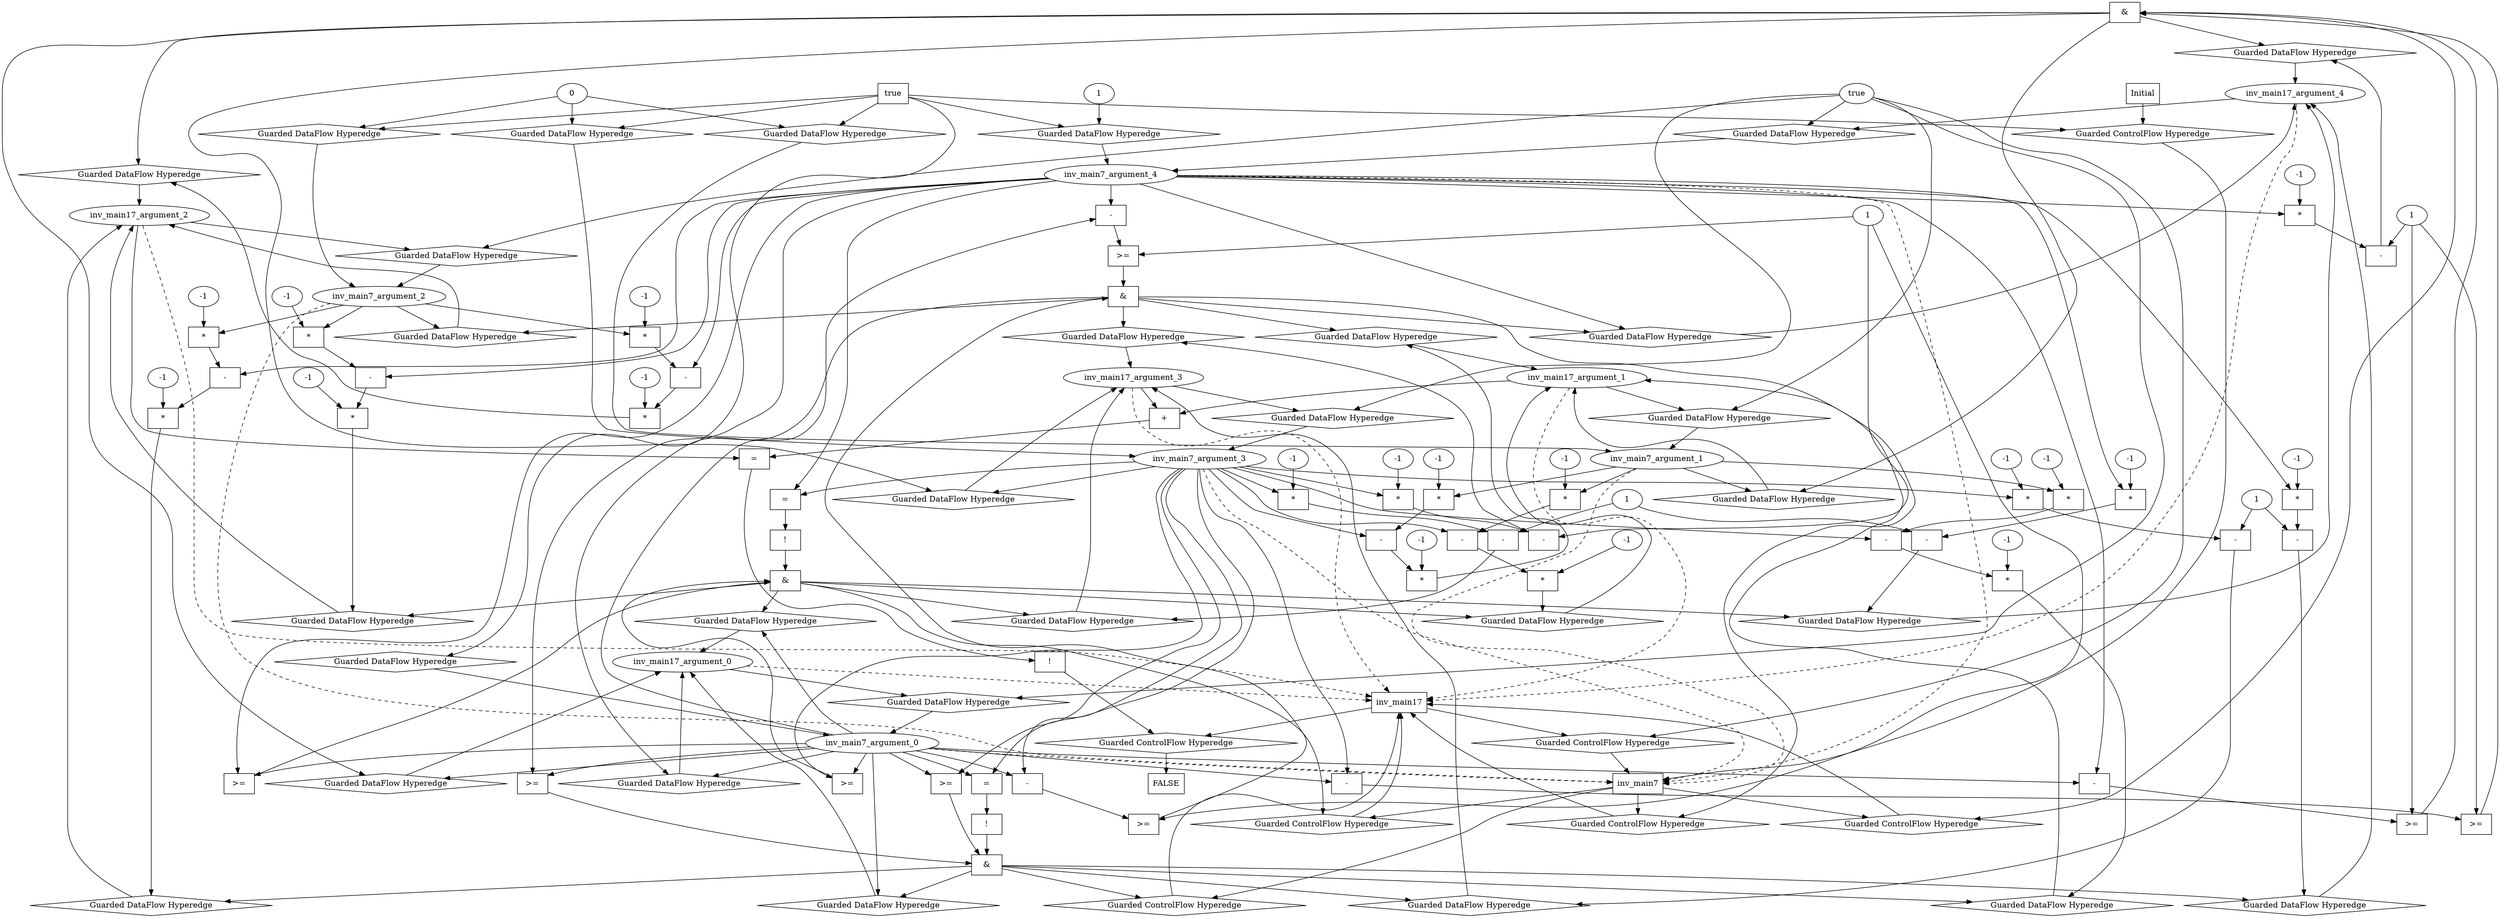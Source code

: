 digraph dag {
inv_main17 [label="inv_main17" shape="rect"];
inv_main7 [label="inv_main7" shape="rect"];
FALSE [label="FALSE" shape="rect"];
Initial [label="Initial" shape="rect"];
ControlFowHyperEdge_0 [label="Guarded ControlFlow Hyperedge" shape="diamond"];
Initial -> ControlFowHyperEdge_0[label=""]
ControlFowHyperEdge_0 -> inv_main7[label=""]
ControlFowHyperEdge_1 [label="Guarded ControlFlow Hyperedge" shape="diamond"];
inv_main17 -> ControlFowHyperEdge_1[label=""]
ControlFowHyperEdge_1 -> inv_main7[label=""]
ControlFowHyperEdge_2 [label="Guarded ControlFlow Hyperedge" shape="diamond"];
inv_main7 -> ControlFowHyperEdge_2[label=""]
ControlFowHyperEdge_2 -> inv_main17[label=""]
ControlFowHyperEdge_3 [label="Guarded ControlFlow Hyperedge" shape="diamond"];
inv_main7 -> ControlFowHyperEdge_3[label=""]
ControlFowHyperEdge_3 -> inv_main17[label=""]
ControlFowHyperEdge_4 [label="Guarded ControlFlow Hyperedge" shape="diamond"];
inv_main7 -> ControlFowHyperEdge_4[label=""]
ControlFowHyperEdge_4 -> inv_main17[label=""]
ControlFowHyperEdge_5 [label="Guarded ControlFlow Hyperedge" shape="diamond"];
inv_main7 -> ControlFowHyperEdge_5[label=""]
ControlFowHyperEdge_5 -> inv_main17[label=""]
ControlFowHyperEdge_6 [label="Guarded ControlFlow Hyperedge" shape="diamond"];
inv_main17 -> ControlFowHyperEdge_6[label=""]
ControlFowHyperEdge_6 -> FALSE[label=""]
inv_main7_argument_0 [label="inv_main7_argument_0" shape="oval"];
inv_main7_argument_0 -> inv_main7[label="" style="dashed"]
inv_main7_argument_1 [label="inv_main7_argument_1" shape="oval"];
inv_main7_argument_1 -> inv_main7[label="" style="dashed"]
inv_main7_argument_2 [label="inv_main7_argument_2" shape="oval"];
inv_main7_argument_2 -> inv_main7[label="" style="dashed"]
inv_main7_argument_3 [label="inv_main7_argument_3" shape="oval"];
inv_main7_argument_3 -> inv_main7[label="" style="dashed"]
inv_main7_argument_4 [label="inv_main7_argument_4" shape="oval"];
inv_main7_argument_4 -> inv_main7[label="" style="dashed"]
inv_main17_argument_0 [label="inv_main17_argument_0" shape="oval"];
inv_main17_argument_0 -> inv_main17[label="" style="dashed"]
inv_main17_argument_1 [label="inv_main17_argument_1" shape="oval"];
inv_main17_argument_1 -> inv_main17[label="" style="dashed"]
inv_main17_argument_2 [label="inv_main17_argument_2" shape="oval"];
inv_main17_argument_2 -> inv_main17[label="" style="dashed"]
inv_main17_argument_3 [label="inv_main17_argument_3" shape="oval"];
inv_main17_argument_3 -> inv_main17[label="" style="dashed"]
inv_main17_argument_4 [label="inv_main17_argument_4" shape="oval"];
inv_main17_argument_4 -> inv_main17[label="" style="dashed"]

true_0 [label="true" shape="rect"];
true_0->ControlFowHyperEdge_0 [label=""];
xxxinv_main7___Initial_0xxxdataFlow_0_node_0 [label="0"];

xxxinv_main7___Initial_0xxxdataFlow_0_node_0->DataFowHyperEdge_0_inv_main7_argument_1 [label=""];

xxxinv_main7___Initial_0xxxdataFlow_0_node_0->DataFowHyperEdge_0_inv_main7_argument_2 [label=""];

xxxinv_main7___Initial_0xxxdataFlow_0_node_0->DataFowHyperEdge_0_inv_main7_argument_3 [label=""];
xxxinv_main7___Initial_0xxxdataFlow3_node_0 [label="1"];

xxxinv_main7___Initial_0xxxdataFlow3_node_0->DataFowHyperEdge_0_inv_main7_argument_4 [label=""];
xxxinv_main7___inv_main17_1xxxguard_0_node_0 [label="true"];

xxxinv_main7___inv_main17_1xxxguard_0_node_0->ControlFowHyperEdge_1 [label=""];
xxxinv_main17___inv_main7_2xxx_and [label="&" shape="rect"];
xxxinv_main17___inv_main7_2xxxguard_0_node_0 [label=">=" shape="rect"];
xxxinv_main17___inv_main7_2xxxguard_0_node_1 [label="-" shape="rect"];
xxxinv_main17___inv_main7_2xxxguard_0_node_1->xxxinv_main17___inv_main7_2xxxguard_0_node_0
xxxinv_main17___inv_main7_2xxxdataFlow1_node_1->xxxinv_main17___inv_main7_2xxxguard_0_node_0
inv_main7_argument_0->xxxinv_main17___inv_main7_2xxxguard_0_node_1
inv_main7_argument_4->xxxinv_main17___inv_main7_2xxxguard_0_node_1

xxxinv_main17___inv_main7_2xxxguard_0_node_0->xxxinv_main17___inv_main7_2xxx_and [label=""];
xxxinv_main17___inv_main7_2xxxguard1_node_0 [label=">=" shape="rect"];
xxxinv_main17___inv_main7_2xxxguard1_node_1 [label="-" shape="rect"];
xxxinv_main17___inv_main7_2xxxguard1_node_1->xxxinv_main17___inv_main7_2xxxguard1_node_0
xxxinv_main17___inv_main7_2xxxdataFlow1_node_1->xxxinv_main17___inv_main7_2xxxguard1_node_0
inv_main7_argument_3->xxxinv_main17___inv_main7_2xxxguard1_node_1
inv_main7_argument_0->xxxinv_main17___inv_main7_2xxxguard1_node_1

xxxinv_main17___inv_main7_2xxxguard1_node_0->xxxinv_main17___inv_main7_2xxx_and [label=""];
xxxinv_main17___inv_main7_2xxx_and->ControlFowHyperEdge_2 [label=""];
xxxinv_main17___inv_main7_2xxxdataFlow_0_node_0 [label="*" shape="rect"];
xxxinv_main17___inv_main7_2xxxdataFlow_0_node_1 [label="-1"];
xxxinv_main17___inv_main7_2xxxdataFlow_0_node_2 [label="-" shape="rect"];
xxxinv_main17___inv_main7_2xxxdataFlow_0_node_3 [label="*" shape="rect"];
xxxinv_main17___inv_main7_2xxxdataFlow_0_node_4 [label="-1"];
xxxinv_main17___inv_main7_2xxxdataFlow_0_node_1->xxxinv_main17___inv_main7_2xxxdataFlow_0_node_0
xxxinv_main17___inv_main7_2xxxdataFlow_0_node_2->xxxinv_main17___inv_main7_2xxxdataFlow_0_node_0
xxxinv_main17___inv_main7_2xxxdataFlow_0_node_3->xxxinv_main17___inv_main7_2xxxdataFlow_0_node_2
inv_main7_argument_4->xxxinv_main17___inv_main7_2xxxdataFlow_0_node_2
xxxinv_main17___inv_main7_2xxxdataFlow_0_node_4->xxxinv_main17___inv_main7_2xxxdataFlow_0_node_3
inv_main7_argument_2->xxxinv_main17___inv_main7_2xxxdataFlow_0_node_3

xxxinv_main17___inv_main7_2xxxdataFlow_0_node_0->DataFowHyperEdge_2_inv_main17_argument_2 [label=""];
xxxinv_main17___inv_main7_2xxxdataFlow1_node_0 [label="-" shape="rect"];
xxxinv_main17___inv_main7_2xxxdataFlow1_node_1 [label="1"];
xxxinv_main17___inv_main7_2xxxdataFlow1_node_2 [label="*" shape="rect"];
xxxinv_main17___inv_main7_2xxxdataFlow1_node_3 [label="-1"];
xxxinv_main17___inv_main7_2xxxdataFlow1_node_1->xxxinv_main17___inv_main7_2xxxdataFlow1_node_0
xxxinv_main17___inv_main7_2xxxdataFlow1_node_2->xxxinv_main17___inv_main7_2xxxdataFlow1_node_0
inv_main7_argument_4->xxxinv_main17___inv_main7_2xxxdataFlow1_node_2
xxxinv_main17___inv_main7_2xxxdataFlow1_node_3->xxxinv_main17___inv_main7_2xxxdataFlow1_node_2

xxxinv_main17___inv_main7_2xxxdataFlow1_node_0->DataFowHyperEdge_2_inv_main17_argument_4 [label=""];
xxxinv_main17___inv_main7_3xxx_and [label="&" shape="rect"];
xxxinv_main17___inv_main7_3xxxguard_0_node_0 [label=">=" shape="rect"];
xxxinv_main17___inv_main7_3xxxguard_0_node_1 [label="-" shape="rect"];
xxxinv_main17___inv_main7_3xxxguard_0_node_1->xxxinv_main17___inv_main7_3xxxguard_0_node_0
xxxinv_main17___inv_main7_3xxxdataFlow1_node_1->xxxinv_main17___inv_main7_3xxxguard_0_node_0
inv_main7_argument_4->xxxinv_main17___inv_main7_3xxxguard_0_node_1
inv_main7_argument_0->xxxinv_main17___inv_main7_3xxxguard_0_node_1

xxxinv_main17___inv_main7_3xxxguard_0_node_0->xxxinv_main17___inv_main7_3xxx_and [label=""];
xxxinv_main17___inv_main7_3xxxguard1_node_0 [label=">=" shape="rect"];
xxxinv_main17___inv_main7_3xxxguard1_node_1 [label="-" shape="rect"];
xxxinv_main17___inv_main7_3xxxguard1_node_1->xxxinv_main17___inv_main7_3xxxguard1_node_0
xxxinv_main17___inv_main7_3xxxdataFlow1_node_1->xxxinv_main17___inv_main7_3xxxguard1_node_0
inv_main7_argument_0->xxxinv_main17___inv_main7_3xxxguard1_node_1
inv_main7_argument_3->xxxinv_main17___inv_main7_3xxxguard1_node_1

xxxinv_main17___inv_main7_3xxxguard1_node_0->xxxinv_main17___inv_main7_3xxx_and [label=""];
xxxinv_main17___inv_main7_3xxx_and->ControlFowHyperEdge_3 [label=""];
xxxinv_main17___inv_main7_3xxxdataFlow_0_node_0 [label="*" shape="rect"];
xxxinv_main17___inv_main7_3xxxdataFlow_0_node_1 [label="-1"];
xxxinv_main17___inv_main7_3xxxdataFlow_0_node_2 [label="-" shape="rect"];
xxxinv_main17___inv_main7_3xxxdataFlow_0_node_3 [label="*" shape="rect"];
xxxinv_main17___inv_main7_3xxxdataFlow_0_node_4 [label="-1"];
xxxinv_main17___inv_main7_3xxxdataFlow_0_node_1->xxxinv_main17___inv_main7_3xxxdataFlow_0_node_0
xxxinv_main17___inv_main7_3xxxdataFlow_0_node_2->xxxinv_main17___inv_main7_3xxxdataFlow_0_node_0
xxxinv_main17___inv_main7_3xxxdataFlow_0_node_3->xxxinv_main17___inv_main7_3xxxdataFlow_0_node_2
inv_main7_argument_3->xxxinv_main17___inv_main7_3xxxdataFlow_0_node_2
xxxinv_main17___inv_main7_3xxxdataFlow_0_node_4->xxxinv_main17___inv_main7_3xxxdataFlow_0_node_3
inv_main7_argument_1->xxxinv_main17___inv_main7_3xxxdataFlow_0_node_3

xxxinv_main17___inv_main7_3xxxdataFlow_0_node_0->DataFowHyperEdge_3_inv_main17_argument_1 [label=""];
xxxinv_main17___inv_main7_3xxxdataFlow1_node_0 [label="-" shape="rect"];
xxxinv_main17___inv_main7_3xxxdataFlow1_node_1 [label="1"];
xxxinv_main17___inv_main7_3xxxdataFlow1_node_2 [label="*" shape="rect"];
xxxinv_main17___inv_main7_3xxxdataFlow1_node_3 [label="-1"];
xxxinv_main17___inv_main7_3xxxdataFlow1_node_1->xxxinv_main17___inv_main7_3xxxdataFlow1_node_0
xxxinv_main17___inv_main7_3xxxdataFlow1_node_2->xxxinv_main17___inv_main7_3xxxdataFlow1_node_0
inv_main7_argument_3->xxxinv_main17___inv_main7_3xxxdataFlow1_node_2
xxxinv_main17___inv_main7_3xxxdataFlow1_node_3->xxxinv_main17___inv_main7_3xxxdataFlow1_node_2

xxxinv_main17___inv_main7_3xxxdataFlow1_node_0->DataFowHyperEdge_3_inv_main17_argument_3 [label=""];
xxxinv_main17___inv_main7_4xxx_and [label="&" shape="rect"];
xxxinv_main17___inv_main7_4xxxguard_0_node_0 [label="!" shape="rect"];
xxxinv_main17___inv_main7_4xxxguard_0_node_1 [label="=" shape="rect"];
xxxinv_main17___inv_main7_4xxxguard_0_node_1->xxxinv_main17___inv_main7_4xxxguard_0_node_0
inv_main7_argument_4->xxxinv_main17___inv_main7_4xxxguard_0_node_1
inv_main7_argument_3->xxxinv_main17___inv_main7_4xxxguard_0_node_1

xxxinv_main17___inv_main7_4xxxguard_0_node_0->xxxinv_main17___inv_main7_4xxx_and [label=""];
xxxinv_main17___inv_main7_4xxxguard1_node_0 [label=">=" shape="rect"];
inv_main7_argument_0->xxxinv_main17___inv_main7_4xxxguard1_node_0
inv_main7_argument_4->xxxinv_main17___inv_main7_4xxxguard1_node_0

xxxinv_main17___inv_main7_4xxxguard1_node_0->xxxinv_main17___inv_main7_4xxx_and [label=""];
xxxinv_main17___inv_main7_4xxxguard2_node_0 [label=">=" shape="rect"];
inv_main7_argument_0->xxxinv_main17___inv_main7_4xxxguard2_node_0
inv_main7_argument_3->xxxinv_main17___inv_main7_4xxxguard2_node_0

xxxinv_main17___inv_main7_4xxxguard2_node_0->xxxinv_main17___inv_main7_4xxx_and [label=""];
xxxinv_main17___inv_main7_4xxx_and->ControlFowHyperEdge_4 [label=""];
xxxinv_main17___inv_main7_4xxxdataFlow_0_node_0 [label="*" shape="rect"];
xxxinv_main17___inv_main7_4xxxdataFlow_0_node_1 [label="-1"];
xxxinv_main17___inv_main7_4xxxdataFlow_0_node_2 [label="-" shape="rect"];
xxxinv_main17___inv_main7_4xxxdataFlow_0_node_3 [label="*" shape="rect"];
xxxinv_main17___inv_main7_4xxxdataFlow_0_node_4 [label="-1"];
xxxinv_main17___inv_main7_4xxxdataFlow_0_node_1->xxxinv_main17___inv_main7_4xxxdataFlow_0_node_0
xxxinv_main17___inv_main7_4xxxdataFlow_0_node_2->xxxinv_main17___inv_main7_4xxxdataFlow_0_node_0
xxxinv_main17___inv_main7_4xxxdataFlow_0_node_3->xxxinv_main17___inv_main7_4xxxdataFlow_0_node_2
inv_main7_argument_3->xxxinv_main17___inv_main7_4xxxdataFlow_0_node_2
xxxinv_main17___inv_main7_4xxxdataFlow_0_node_4->xxxinv_main17___inv_main7_4xxxdataFlow_0_node_3
inv_main7_argument_1->xxxinv_main17___inv_main7_4xxxdataFlow_0_node_3

xxxinv_main17___inv_main7_4xxxdataFlow_0_node_0->DataFowHyperEdge_4_inv_main17_argument_1 [label=""];
xxxinv_main17___inv_main7_4xxxdataFlow1_node_0 [label="*" shape="rect"];
xxxinv_main17___inv_main7_4xxxdataFlow1_node_1 [label="-1"];
xxxinv_main17___inv_main7_4xxxdataFlow1_node_2 [label="-" shape="rect"];
xxxinv_main17___inv_main7_4xxxdataFlow1_node_3 [label="*" shape="rect"];
xxxinv_main17___inv_main7_4xxxdataFlow1_node_4 [label="-1"];
xxxinv_main17___inv_main7_4xxxdataFlow1_node_1->xxxinv_main17___inv_main7_4xxxdataFlow1_node_0
xxxinv_main17___inv_main7_4xxxdataFlow1_node_2->xxxinv_main17___inv_main7_4xxxdataFlow1_node_0
xxxinv_main17___inv_main7_4xxxdataFlow1_node_3->xxxinv_main17___inv_main7_4xxxdataFlow1_node_2
inv_main7_argument_4->xxxinv_main17___inv_main7_4xxxdataFlow1_node_2
xxxinv_main17___inv_main7_4xxxdataFlow1_node_4->xxxinv_main17___inv_main7_4xxxdataFlow1_node_3
inv_main7_argument_2->xxxinv_main17___inv_main7_4xxxdataFlow1_node_3

xxxinv_main17___inv_main7_4xxxdataFlow1_node_0->DataFowHyperEdge_4_inv_main17_argument_2 [label=""];
xxxinv_main17___inv_main7_4xxxdataFlow2_node_0 [label="-" shape="rect"];
xxxinv_main17___inv_main7_4xxxdataFlow2_node_1 [label="1"];
xxxinv_main17___inv_main7_4xxxdataFlow2_node_2 [label="*" shape="rect"];
xxxinv_main17___inv_main7_4xxxdataFlow2_node_3 [label="-1"];
xxxinv_main17___inv_main7_4xxxdataFlow2_node_1->xxxinv_main17___inv_main7_4xxxdataFlow2_node_0
xxxinv_main17___inv_main7_4xxxdataFlow2_node_2->xxxinv_main17___inv_main7_4xxxdataFlow2_node_0
inv_main7_argument_3->xxxinv_main17___inv_main7_4xxxdataFlow2_node_2
xxxinv_main17___inv_main7_4xxxdataFlow2_node_3->xxxinv_main17___inv_main7_4xxxdataFlow2_node_2

xxxinv_main17___inv_main7_4xxxdataFlow2_node_0->DataFowHyperEdge_4_inv_main17_argument_3 [label=""];
xxxinv_main17___inv_main7_4xxxdataFlow3_node_0 [label="-" shape="rect"];
xxxinv_main17___inv_main7_4xxxdataFlow3_node_2 [label="*" shape="rect"];
xxxinv_main17___inv_main7_4xxxdataFlow3_node_3 [label="-1"];
xxxinv_main17___inv_main7_4xxxdataFlow2_node_1->xxxinv_main17___inv_main7_4xxxdataFlow3_node_0
xxxinv_main17___inv_main7_4xxxdataFlow3_node_2->xxxinv_main17___inv_main7_4xxxdataFlow3_node_0
inv_main7_argument_4->xxxinv_main17___inv_main7_4xxxdataFlow3_node_2
xxxinv_main17___inv_main7_4xxxdataFlow3_node_3->xxxinv_main17___inv_main7_4xxxdataFlow3_node_2

xxxinv_main17___inv_main7_4xxxdataFlow3_node_0->DataFowHyperEdge_4_inv_main17_argument_4 [label=""];
xxxinv_main17___inv_main7_5xxx_and [label="&" shape="rect"];
xxxinv_main17___inv_main7_5xxxguard_0_node_0 [label="!" shape="rect"];
xxxinv_main17___inv_main7_5xxxguard_0_node_1 [label="=" shape="rect"];
xxxinv_main17___inv_main7_5xxxguard_0_node_1->xxxinv_main17___inv_main7_5xxxguard_0_node_0
inv_main7_argument_0->xxxinv_main17___inv_main7_5xxxguard_0_node_1
inv_main7_argument_3->xxxinv_main17___inv_main7_5xxxguard_0_node_1

xxxinv_main17___inv_main7_5xxxguard_0_node_0->xxxinv_main17___inv_main7_5xxx_and [label=""];
xxxinv_main17___inv_main7_5xxxguard1_node_0 [label=">=" shape="rect"];
inv_main7_argument_0->xxxinv_main17___inv_main7_5xxxguard1_node_0
inv_main7_argument_4->xxxinv_main17___inv_main7_5xxxguard1_node_0

xxxinv_main17___inv_main7_5xxxguard1_node_0->xxxinv_main17___inv_main7_5xxx_and [label=""];
xxxinv_main17___inv_main7_5xxxguard2_node_0 [label=">=" shape="rect"];
inv_main7_argument_0->xxxinv_main17___inv_main7_5xxxguard2_node_0
inv_main7_argument_3->xxxinv_main17___inv_main7_5xxxguard2_node_0

xxxinv_main17___inv_main7_5xxxguard2_node_0->xxxinv_main17___inv_main7_5xxx_and [label=""];
xxxinv_main17___inv_main7_5xxx_and->ControlFowHyperEdge_5 [label=""];
xxxinv_main17___inv_main7_5xxxdataFlow_0_node_0 [label="*" shape="rect"];
xxxinv_main17___inv_main7_5xxxdataFlow_0_node_1 [label="-1"];
xxxinv_main17___inv_main7_5xxxdataFlow_0_node_2 [label="-" shape="rect"];
xxxinv_main17___inv_main7_5xxxdataFlow_0_node_3 [label="*" shape="rect"];
xxxinv_main17___inv_main7_5xxxdataFlow_0_node_4 [label="-1"];
xxxinv_main17___inv_main7_5xxxdataFlow_0_node_1->xxxinv_main17___inv_main7_5xxxdataFlow_0_node_0
xxxinv_main17___inv_main7_5xxxdataFlow_0_node_2->xxxinv_main17___inv_main7_5xxxdataFlow_0_node_0
xxxinv_main17___inv_main7_5xxxdataFlow_0_node_3->xxxinv_main17___inv_main7_5xxxdataFlow_0_node_2
inv_main7_argument_3->xxxinv_main17___inv_main7_5xxxdataFlow_0_node_2
xxxinv_main17___inv_main7_5xxxdataFlow_0_node_4->xxxinv_main17___inv_main7_5xxxdataFlow_0_node_3
inv_main7_argument_1->xxxinv_main17___inv_main7_5xxxdataFlow_0_node_3

xxxinv_main17___inv_main7_5xxxdataFlow_0_node_0->DataFowHyperEdge_5_inv_main17_argument_1 [label=""];
xxxinv_main17___inv_main7_5xxxdataFlow1_node_0 [label="*" shape="rect"];
xxxinv_main17___inv_main7_5xxxdataFlow1_node_1 [label="-1"];
xxxinv_main17___inv_main7_5xxxdataFlow1_node_2 [label="-" shape="rect"];
xxxinv_main17___inv_main7_5xxxdataFlow1_node_3 [label="*" shape="rect"];
xxxinv_main17___inv_main7_5xxxdataFlow1_node_4 [label="-1"];
xxxinv_main17___inv_main7_5xxxdataFlow1_node_1->xxxinv_main17___inv_main7_5xxxdataFlow1_node_0
xxxinv_main17___inv_main7_5xxxdataFlow1_node_2->xxxinv_main17___inv_main7_5xxxdataFlow1_node_0
xxxinv_main17___inv_main7_5xxxdataFlow1_node_3->xxxinv_main17___inv_main7_5xxxdataFlow1_node_2
inv_main7_argument_4->xxxinv_main17___inv_main7_5xxxdataFlow1_node_2
xxxinv_main17___inv_main7_5xxxdataFlow1_node_4->xxxinv_main17___inv_main7_5xxxdataFlow1_node_3
inv_main7_argument_2->xxxinv_main17___inv_main7_5xxxdataFlow1_node_3

xxxinv_main17___inv_main7_5xxxdataFlow1_node_0->DataFowHyperEdge_5_inv_main17_argument_2 [label=""];
xxxinv_main17___inv_main7_5xxxdataFlow2_node_0 [label="-" shape="rect"];
xxxinv_main17___inv_main7_5xxxdataFlow2_node_1 [label="1"];
xxxinv_main17___inv_main7_5xxxdataFlow2_node_2 [label="*" shape="rect"];
xxxinv_main17___inv_main7_5xxxdataFlow2_node_3 [label="-1"];
xxxinv_main17___inv_main7_5xxxdataFlow2_node_1->xxxinv_main17___inv_main7_5xxxdataFlow2_node_0
xxxinv_main17___inv_main7_5xxxdataFlow2_node_2->xxxinv_main17___inv_main7_5xxxdataFlow2_node_0
inv_main7_argument_3->xxxinv_main17___inv_main7_5xxxdataFlow2_node_2
xxxinv_main17___inv_main7_5xxxdataFlow2_node_3->xxxinv_main17___inv_main7_5xxxdataFlow2_node_2

xxxinv_main17___inv_main7_5xxxdataFlow2_node_0->DataFowHyperEdge_5_inv_main17_argument_3 [label=""];
xxxinv_main17___inv_main7_5xxxdataFlow3_node_0 [label="-" shape="rect"];
xxxinv_main17___inv_main7_5xxxdataFlow3_node_2 [label="*" shape="rect"];
xxxinv_main17___inv_main7_5xxxdataFlow3_node_3 [label="-1"];
xxxinv_main17___inv_main7_5xxxdataFlow2_node_1->xxxinv_main17___inv_main7_5xxxdataFlow3_node_0
xxxinv_main17___inv_main7_5xxxdataFlow3_node_2->xxxinv_main17___inv_main7_5xxxdataFlow3_node_0
inv_main7_argument_4->xxxinv_main17___inv_main7_5xxxdataFlow3_node_2
xxxinv_main17___inv_main7_5xxxdataFlow3_node_3->xxxinv_main17___inv_main7_5xxxdataFlow3_node_2

xxxinv_main17___inv_main7_5xxxdataFlow3_node_0->DataFowHyperEdge_5_inv_main17_argument_4 [label=""];
xxxFALSE___inv_main17_6xxxguard_0_node_0 [label="!" shape="rect"];
xxxFALSE___inv_main17_6xxxguard_0_node_1 [label="=" shape="rect"];
xxxFALSE___inv_main17_6xxxguard_0_node_3 [label="+" shape="rect"];
xxxFALSE___inv_main17_6xxxguard_0_node_1->xxxFALSE___inv_main17_6xxxguard_0_node_0
inv_main17_argument_2->xxxFALSE___inv_main17_6xxxguard_0_node_1
xxxFALSE___inv_main17_6xxxguard_0_node_3->xxxFALSE___inv_main17_6xxxguard_0_node_1
inv_main17_argument_1->xxxFALSE___inv_main17_6xxxguard_0_node_3
inv_main17_argument_3->xxxFALSE___inv_main17_6xxxguard_0_node_3

xxxFALSE___inv_main17_6xxxguard_0_node_0->ControlFowHyperEdge_6 [label=""];
DataFowHyperEdge_0_inv_main7_argument_0 [label="Guarded DataFlow Hyperedge" shape="diamond"];
DataFowHyperEdge_0_inv_main7_argument_0 -> inv_main7_argument_0[label=""]
true_0->DataFowHyperEdge_0_inv_main7_argument_0 [label=""];
DataFowHyperEdge_0_inv_main7_argument_1 [label="Guarded DataFlow Hyperedge" shape="diamond"];
DataFowHyperEdge_0_inv_main7_argument_1 -> inv_main7_argument_1[label=""]
true_0->DataFowHyperEdge_0_inv_main7_argument_1 [label=""];
DataFowHyperEdge_0_inv_main7_argument_2 [label="Guarded DataFlow Hyperedge" shape="diamond"];
DataFowHyperEdge_0_inv_main7_argument_2 -> inv_main7_argument_2[label=""]
true_0->DataFowHyperEdge_0_inv_main7_argument_2 [label=""];
DataFowHyperEdge_0_inv_main7_argument_3 [label="Guarded DataFlow Hyperedge" shape="diamond"];
DataFowHyperEdge_0_inv_main7_argument_3 -> inv_main7_argument_3[label=""]
true_0->DataFowHyperEdge_0_inv_main7_argument_3 [label=""];
DataFowHyperEdge_0_inv_main7_argument_4 [label="Guarded DataFlow Hyperedge" shape="diamond"];
DataFowHyperEdge_0_inv_main7_argument_4 -> inv_main7_argument_4[label=""]
true_0->DataFowHyperEdge_0_inv_main7_argument_4 [label=""];
DataFowHyperEdge_1_inv_main7_argument_0 [label="Guarded DataFlow Hyperedge" shape="diamond"];
DataFowHyperEdge_1_inv_main7_argument_0 -> inv_main7_argument_0[label=""]
xxxinv_main7___inv_main17_1xxxguard_0_node_0 -> DataFowHyperEdge_1_inv_main7_argument_0[label=""]
DataFowHyperEdge_1_inv_main7_argument_1 [label="Guarded DataFlow Hyperedge" shape="diamond"];
DataFowHyperEdge_1_inv_main7_argument_1 -> inv_main7_argument_1[label=""]
xxxinv_main7___inv_main17_1xxxguard_0_node_0 -> DataFowHyperEdge_1_inv_main7_argument_1[label=""]
DataFowHyperEdge_1_inv_main7_argument_2 [label="Guarded DataFlow Hyperedge" shape="diamond"];
DataFowHyperEdge_1_inv_main7_argument_2 -> inv_main7_argument_2[label=""]
xxxinv_main7___inv_main17_1xxxguard_0_node_0 -> DataFowHyperEdge_1_inv_main7_argument_2[label=""]
DataFowHyperEdge_1_inv_main7_argument_3 [label="Guarded DataFlow Hyperedge" shape="diamond"];
DataFowHyperEdge_1_inv_main7_argument_3 -> inv_main7_argument_3[label=""]
xxxinv_main7___inv_main17_1xxxguard_0_node_0 -> DataFowHyperEdge_1_inv_main7_argument_3[label=""]
DataFowHyperEdge_1_inv_main7_argument_4 [label="Guarded DataFlow Hyperedge" shape="diamond"];
DataFowHyperEdge_1_inv_main7_argument_4 -> inv_main7_argument_4[label=""]
xxxinv_main7___inv_main17_1xxxguard_0_node_0 -> DataFowHyperEdge_1_inv_main7_argument_4[label=""]
DataFowHyperEdge_2_inv_main17_argument_0 [label="Guarded DataFlow Hyperedge" shape="diamond"];
DataFowHyperEdge_2_inv_main17_argument_0 -> inv_main17_argument_0[label=""]
xxxinv_main17___inv_main7_2xxx_and -> DataFowHyperEdge_2_inv_main17_argument_0[label=""]
DataFowHyperEdge_2_inv_main17_argument_1 [label="Guarded DataFlow Hyperedge" shape="diamond"];
DataFowHyperEdge_2_inv_main17_argument_1 -> inv_main17_argument_1[label=""]
xxxinv_main17___inv_main7_2xxx_and -> DataFowHyperEdge_2_inv_main17_argument_1[label=""]
DataFowHyperEdge_2_inv_main17_argument_2 [label="Guarded DataFlow Hyperedge" shape="diamond"];
DataFowHyperEdge_2_inv_main17_argument_2 -> inv_main17_argument_2[label=""]
xxxinv_main17___inv_main7_2xxx_and -> DataFowHyperEdge_2_inv_main17_argument_2[label=""]
DataFowHyperEdge_2_inv_main17_argument_3 [label="Guarded DataFlow Hyperedge" shape="diamond"];
DataFowHyperEdge_2_inv_main17_argument_3 -> inv_main17_argument_3[label=""]
xxxinv_main17___inv_main7_2xxx_and -> DataFowHyperEdge_2_inv_main17_argument_3[label=""]
DataFowHyperEdge_2_inv_main17_argument_4 [label="Guarded DataFlow Hyperedge" shape="diamond"];
DataFowHyperEdge_2_inv_main17_argument_4 -> inv_main17_argument_4[label=""]
xxxinv_main17___inv_main7_2xxx_and -> DataFowHyperEdge_2_inv_main17_argument_4[label=""]
DataFowHyperEdge_3_inv_main17_argument_0 [label="Guarded DataFlow Hyperedge" shape="diamond"];
DataFowHyperEdge_3_inv_main17_argument_0 -> inv_main17_argument_0[label=""]
xxxinv_main17___inv_main7_3xxx_and -> DataFowHyperEdge_3_inv_main17_argument_0[label=""]
DataFowHyperEdge_3_inv_main17_argument_1 [label="Guarded DataFlow Hyperedge" shape="diamond"];
DataFowHyperEdge_3_inv_main17_argument_1 -> inv_main17_argument_1[label=""]
xxxinv_main17___inv_main7_3xxx_and -> DataFowHyperEdge_3_inv_main17_argument_1[label=""]
DataFowHyperEdge_3_inv_main17_argument_2 [label="Guarded DataFlow Hyperedge" shape="diamond"];
DataFowHyperEdge_3_inv_main17_argument_2 -> inv_main17_argument_2[label=""]
xxxinv_main17___inv_main7_3xxx_and -> DataFowHyperEdge_3_inv_main17_argument_2[label=""]
DataFowHyperEdge_3_inv_main17_argument_3 [label="Guarded DataFlow Hyperedge" shape="diamond"];
DataFowHyperEdge_3_inv_main17_argument_3 -> inv_main17_argument_3[label=""]
xxxinv_main17___inv_main7_3xxx_and -> DataFowHyperEdge_3_inv_main17_argument_3[label=""]
DataFowHyperEdge_3_inv_main17_argument_4 [label="Guarded DataFlow Hyperedge" shape="diamond"];
DataFowHyperEdge_3_inv_main17_argument_4 -> inv_main17_argument_4[label=""]
xxxinv_main17___inv_main7_3xxx_and -> DataFowHyperEdge_3_inv_main17_argument_4[label=""]
DataFowHyperEdge_4_inv_main17_argument_0 [label="Guarded DataFlow Hyperedge" shape="diamond"];
DataFowHyperEdge_4_inv_main17_argument_0 -> inv_main17_argument_0[label=""]
xxxinv_main17___inv_main7_4xxx_and -> DataFowHyperEdge_4_inv_main17_argument_0[label=""]
DataFowHyperEdge_4_inv_main17_argument_1 [label="Guarded DataFlow Hyperedge" shape="diamond"];
DataFowHyperEdge_4_inv_main17_argument_1 -> inv_main17_argument_1[label=""]
xxxinv_main17___inv_main7_4xxx_and -> DataFowHyperEdge_4_inv_main17_argument_1[label=""]
DataFowHyperEdge_4_inv_main17_argument_2 [label="Guarded DataFlow Hyperedge" shape="diamond"];
DataFowHyperEdge_4_inv_main17_argument_2 -> inv_main17_argument_2[label=""]
xxxinv_main17___inv_main7_4xxx_and -> DataFowHyperEdge_4_inv_main17_argument_2[label=""]
DataFowHyperEdge_4_inv_main17_argument_3 [label="Guarded DataFlow Hyperedge" shape="diamond"];
DataFowHyperEdge_4_inv_main17_argument_3 -> inv_main17_argument_3[label=""]
xxxinv_main17___inv_main7_4xxx_and -> DataFowHyperEdge_4_inv_main17_argument_3[label=""]
DataFowHyperEdge_4_inv_main17_argument_4 [label="Guarded DataFlow Hyperedge" shape="diamond"];
DataFowHyperEdge_4_inv_main17_argument_4 -> inv_main17_argument_4[label=""]
xxxinv_main17___inv_main7_4xxx_and -> DataFowHyperEdge_4_inv_main17_argument_4[label=""]
DataFowHyperEdge_5_inv_main17_argument_0 [label="Guarded DataFlow Hyperedge" shape="diamond"];
DataFowHyperEdge_5_inv_main17_argument_0 -> inv_main17_argument_0[label=""]
xxxinv_main17___inv_main7_5xxx_and -> DataFowHyperEdge_5_inv_main17_argument_0[label=""]
DataFowHyperEdge_5_inv_main17_argument_1 [label="Guarded DataFlow Hyperedge" shape="diamond"];
DataFowHyperEdge_5_inv_main17_argument_1 -> inv_main17_argument_1[label=""]
xxxinv_main17___inv_main7_5xxx_and -> DataFowHyperEdge_5_inv_main17_argument_1[label=""]
DataFowHyperEdge_5_inv_main17_argument_2 [label="Guarded DataFlow Hyperedge" shape="diamond"];
DataFowHyperEdge_5_inv_main17_argument_2 -> inv_main17_argument_2[label=""]
xxxinv_main17___inv_main7_5xxx_and -> DataFowHyperEdge_5_inv_main17_argument_2[label=""]
DataFowHyperEdge_5_inv_main17_argument_3 [label="Guarded DataFlow Hyperedge" shape="diamond"];
DataFowHyperEdge_5_inv_main17_argument_3 -> inv_main17_argument_3[label=""]
xxxinv_main17___inv_main7_5xxx_and -> DataFowHyperEdge_5_inv_main17_argument_3[label=""]
DataFowHyperEdge_5_inv_main17_argument_4 [label="Guarded DataFlow Hyperedge" shape="diamond"];
DataFowHyperEdge_5_inv_main17_argument_4 -> inv_main17_argument_4[label=""]
xxxinv_main17___inv_main7_5xxx_and -> DataFowHyperEdge_5_inv_main17_argument_4[label=""]
inv_main17_argument_2 -> DataFowHyperEdge_1_inv_main7_argument_2[label=""]
inv_main17_argument_4 -> DataFowHyperEdge_1_inv_main7_argument_4[label=""]
inv_main17_argument_0 -> DataFowHyperEdge_1_inv_main7_argument_0[label=""]
inv_main17_argument_1 -> DataFowHyperEdge_1_inv_main7_argument_1[label=""]
inv_main17_argument_3 -> DataFowHyperEdge_1_inv_main7_argument_3[label=""]
inv_main7_argument_0 -> DataFowHyperEdge_2_inv_main17_argument_0[label=""]
inv_main7_argument_1 -> DataFowHyperEdge_2_inv_main17_argument_1[label=""]
inv_main7_argument_3 -> DataFowHyperEdge_2_inv_main17_argument_3[label=""]
inv_main7_argument_0 -> DataFowHyperEdge_3_inv_main17_argument_0[label=""]
inv_main7_argument_2 -> DataFowHyperEdge_3_inv_main17_argument_2[label=""]
inv_main7_argument_4 -> DataFowHyperEdge_3_inv_main17_argument_4[label=""]
inv_main7_argument_0 -> DataFowHyperEdge_4_inv_main17_argument_0[label=""]
inv_main7_argument_0 -> DataFowHyperEdge_5_inv_main17_argument_0[label=""]
}

